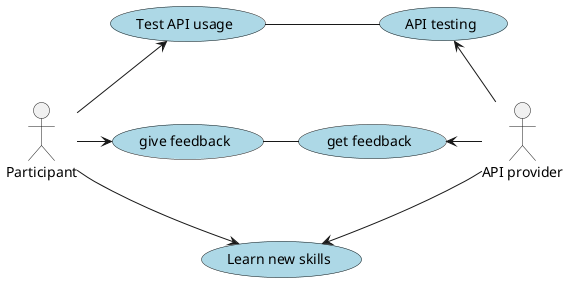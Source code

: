 @startuml

"Participant" as participant

'rectangle "test" as rect {
"Test API usage" as (test) #lightblue
"API testing" as (provide) #lightblue
"give feedback" as (give) #lightblue
"get feedback" as (get) #lightblue
"Learn new skills" as (learn) #lightblue

'(test) -down[hidden]- (give)
'(provide) -down[hidden]- (get)
"API provider" as applikasjon
applikasjon -left-> provide
applikasjon -left-> get
get -left- give
provide -left- test
participant -down-> learn
applikasjon -down-> learn
'source -down- applikasjon
'}
'actor "Pasient" as pasient 
'[API] as api
'"skrive informasjon" as (skrive) #lightblue

test -[hidden]down- give
'api -[hidden]right- pasient

participant -up-> test
'søke <-down- pasient

participant -right-> (give)
'(give) <-right- pasient
'kliniker -down-> (skrive)

'pasient -left-> give
'pasient -[hidden]left-> skrive
'pasient -down-> skrive

'(søke) -down- app
'app -down- (give)
'(give) -right- app
'app -down- pasient
'skrive -down- dokumentasjon
'give -down- presentasjon

'api .up. give
'api .down. skrive

@enduml